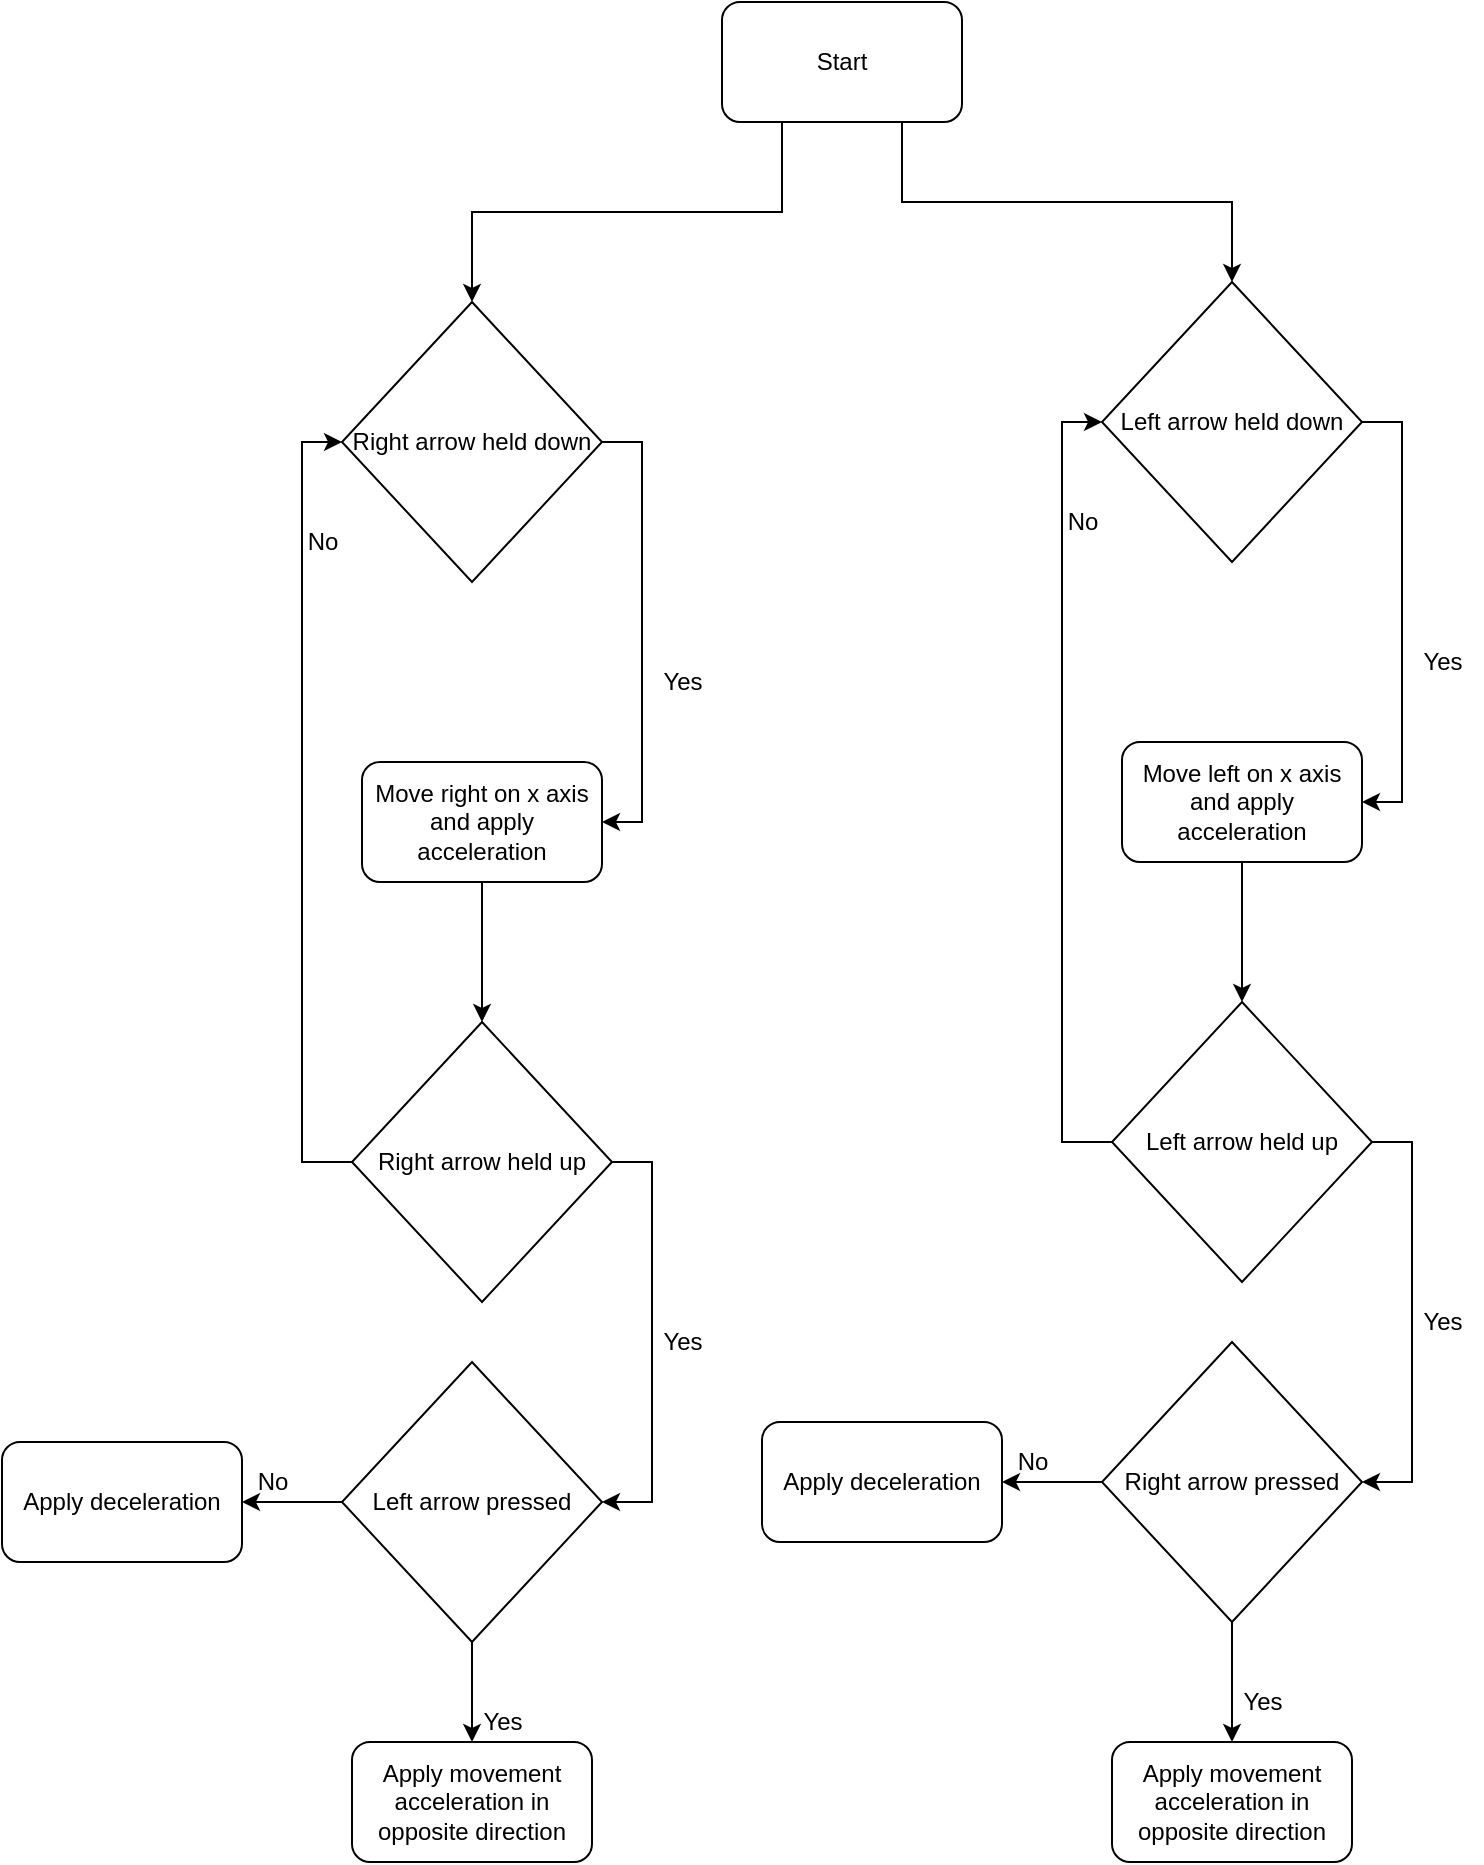 <mxfile version="15.9.4" type="device"><diagram id="ZU5BoqvrpzgU7EPrCufd" name="Page-1"><mxGraphModel dx="2523" dy="875" grid="1" gridSize="10" guides="1" tooltips="1" connect="1" arrows="1" fold="1" page="1" pageScale="1" pageWidth="850" pageHeight="1100" math="0" shadow="0"><root><mxCell id="0"/><mxCell id="1" parent="0"/><mxCell id="zW0SnGFFrHoXIFt8Te9p-75" style="edgeStyle=orthogonalEdgeStyle;rounded=0;orthogonalLoop=1;jettySize=auto;html=1;exitX=0.75;exitY=1;exitDx=0;exitDy=0;entryX=0.5;entryY=0;entryDx=0;entryDy=0;" edge="1" parent="1" source="zW0SnGFFrHoXIFt8Te9p-72" target="zW0SnGFFrHoXIFt8Te9p-73"><mxGeometry relative="1" as="geometry"/></mxCell><mxCell id="zW0SnGFFrHoXIFt8Te9p-137" style="edgeStyle=orthogonalEdgeStyle;rounded=0;orthogonalLoop=1;jettySize=auto;html=1;exitX=0.25;exitY=1;exitDx=0;exitDy=0;entryX=0.5;entryY=0;entryDx=0;entryDy=0;" edge="1" parent="1" source="zW0SnGFFrHoXIFt8Te9p-72" target="zW0SnGFFrHoXIFt8Te9p-121"><mxGeometry relative="1" as="geometry"/></mxCell><mxCell id="zW0SnGFFrHoXIFt8Te9p-72" value="Start" style="rounded=1;whiteSpace=wrap;html=1;" vertex="1" parent="1"><mxGeometry x="280" y="30" width="120" height="60" as="geometry"/></mxCell><mxCell id="zW0SnGFFrHoXIFt8Te9p-77" style="edgeStyle=orthogonalEdgeStyle;rounded=0;orthogonalLoop=1;jettySize=auto;html=1;exitX=1;exitY=0.5;exitDx=0;exitDy=0;entryX=1;entryY=0.5;entryDx=0;entryDy=0;" edge="1" parent="1" source="zW0SnGFFrHoXIFt8Te9p-73" target="zW0SnGFFrHoXIFt8Te9p-78"><mxGeometry relative="1" as="geometry"><mxPoint x="710" y="440" as="targetPoint"/></mxGeometry></mxCell><mxCell id="zW0SnGFFrHoXIFt8Te9p-73" value="Left arrow held down" style="rhombus;whiteSpace=wrap;html=1;" vertex="1" parent="1"><mxGeometry x="470" y="170" width="130" height="140" as="geometry"/></mxCell><mxCell id="zW0SnGFFrHoXIFt8Te9p-82" style="edgeStyle=orthogonalEdgeStyle;rounded=0;orthogonalLoop=1;jettySize=auto;html=1;exitX=0.5;exitY=1;exitDx=0;exitDy=0;entryX=0.5;entryY=0;entryDx=0;entryDy=0;" edge="1" parent="1" source="zW0SnGFFrHoXIFt8Te9p-78" target="zW0SnGFFrHoXIFt8Te9p-80"><mxGeometry relative="1" as="geometry"/></mxCell><mxCell id="zW0SnGFFrHoXIFt8Te9p-78" value="Move left on x axis and apply acceleration" style="rounded=1;whiteSpace=wrap;html=1;" vertex="1" parent="1"><mxGeometry x="480" y="400" width="120" height="60" as="geometry"/></mxCell><mxCell id="zW0SnGFFrHoXIFt8Te9p-89" style="edgeStyle=orthogonalEdgeStyle;rounded=0;orthogonalLoop=1;jettySize=auto;html=1;exitX=1;exitY=0.5;exitDx=0;exitDy=0;entryX=1;entryY=0.5;entryDx=0;entryDy=0;" edge="1" parent="1" source="zW0SnGFFrHoXIFt8Te9p-80" target="zW0SnGFFrHoXIFt8Te9p-88"><mxGeometry relative="1" as="geometry"/></mxCell><mxCell id="zW0SnGFFrHoXIFt8Te9p-100" style="edgeStyle=orthogonalEdgeStyle;rounded=0;orthogonalLoop=1;jettySize=auto;html=1;entryX=0;entryY=0.5;entryDx=0;entryDy=0;" edge="1" parent="1" source="zW0SnGFFrHoXIFt8Te9p-80" target="zW0SnGFFrHoXIFt8Te9p-73"><mxGeometry relative="1" as="geometry"><Array as="points"><mxPoint x="450" y="600"/><mxPoint x="450" y="240"/></Array></mxGeometry></mxCell><mxCell id="zW0SnGFFrHoXIFt8Te9p-80" value="Left arrow held up" style="rhombus;whiteSpace=wrap;html=1;" vertex="1" parent="1"><mxGeometry x="475" y="530" width="130" height="140" as="geometry"/></mxCell><mxCell id="zW0SnGFFrHoXIFt8Te9p-84" value="Yes" style="text;html=1;align=center;verticalAlign=middle;resizable=0;points=[];autosize=1;strokeColor=none;fillColor=none;" vertex="1" parent="1"><mxGeometry x="620" y="350" width="40" height="20" as="geometry"/></mxCell><mxCell id="zW0SnGFFrHoXIFt8Te9p-95" style="edgeStyle=orthogonalEdgeStyle;rounded=0;orthogonalLoop=1;jettySize=auto;html=1;exitX=0.5;exitY=1;exitDx=0;exitDy=0;entryX=0.5;entryY=0;entryDx=0;entryDy=0;" edge="1" parent="1" source="zW0SnGFFrHoXIFt8Te9p-88" target="zW0SnGFFrHoXIFt8Te9p-94"><mxGeometry relative="1" as="geometry"/></mxCell><mxCell id="zW0SnGFFrHoXIFt8Te9p-99" style="edgeStyle=orthogonalEdgeStyle;rounded=0;orthogonalLoop=1;jettySize=auto;html=1;exitX=0;exitY=0.5;exitDx=0;exitDy=0;entryX=1;entryY=0.5;entryDx=0;entryDy=0;" edge="1" parent="1" source="zW0SnGFFrHoXIFt8Te9p-88" target="zW0SnGFFrHoXIFt8Te9p-98"><mxGeometry relative="1" as="geometry"/></mxCell><mxCell id="zW0SnGFFrHoXIFt8Te9p-88" value="Right arrow pressed" style="rhombus;whiteSpace=wrap;html=1;" vertex="1" parent="1"><mxGeometry x="470" y="700" width="130" height="140" as="geometry"/></mxCell><mxCell id="zW0SnGFFrHoXIFt8Te9p-90" value="Yes" style="text;html=1;align=center;verticalAlign=middle;resizable=0;points=[];autosize=1;strokeColor=none;fillColor=none;" vertex="1" parent="1"><mxGeometry x="620" y="680" width="40" height="20" as="geometry"/></mxCell><mxCell id="zW0SnGFFrHoXIFt8Te9p-94" value="Apply movement acceleration in opposite direction" style="rounded=1;whiteSpace=wrap;html=1;" vertex="1" parent="1"><mxGeometry x="475" y="900" width="120" height="60" as="geometry"/></mxCell><mxCell id="zW0SnGFFrHoXIFt8Te9p-96" value="Yes" style="text;html=1;align=center;verticalAlign=middle;resizable=0;points=[];autosize=1;strokeColor=none;fillColor=none;" vertex="1" parent="1"><mxGeometry x="530" y="870" width="40" height="20" as="geometry"/></mxCell><mxCell id="zW0SnGFFrHoXIFt8Te9p-98" value="Apply deceleration" style="rounded=1;whiteSpace=wrap;html=1;" vertex="1" parent="1"><mxGeometry x="300" y="740" width="120" height="60" as="geometry"/></mxCell><mxCell id="zW0SnGFFrHoXIFt8Te9p-101" value="No" style="text;html=1;align=center;verticalAlign=middle;resizable=0;points=[];autosize=1;strokeColor=none;fillColor=none;" vertex="1" parent="1"><mxGeometry x="445" y="280" width="30" height="20" as="geometry"/></mxCell><mxCell id="zW0SnGFFrHoXIFt8Te9p-102" value="No" style="text;html=1;align=center;verticalAlign=middle;resizable=0;points=[];autosize=1;strokeColor=none;fillColor=none;" vertex="1" parent="1"><mxGeometry x="420" y="750" width="30" height="20" as="geometry"/></mxCell><mxCell id="zW0SnGFFrHoXIFt8Te9p-120" style="edgeStyle=orthogonalEdgeStyle;rounded=0;orthogonalLoop=1;jettySize=auto;html=1;exitX=1;exitY=0.5;exitDx=0;exitDy=0;entryX=1;entryY=0.5;entryDx=0;entryDy=0;" edge="1" parent="1" source="zW0SnGFFrHoXIFt8Te9p-121" target="zW0SnGFFrHoXIFt8Te9p-123"><mxGeometry relative="1" as="geometry"><mxPoint x="330" y="450" as="targetPoint"/></mxGeometry></mxCell><mxCell id="zW0SnGFFrHoXIFt8Te9p-121" value="Right arrow held down" style="rhombus;whiteSpace=wrap;html=1;" vertex="1" parent="1"><mxGeometry x="90" y="180" width="130" height="140" as="geometry"/></mxCell><mxCell id="zW0SnGFFrHoXIFt8Te9p-122" style="edgeStyle=orthogonalEdgeStyle;rounded=0;orthogonalLoop=1;jettySize=auto;html=1;exitX=0.5;exitY=1;exitDx=0;exitDy=0;entryX=0.5;entryY=0;entryDx=0;entryDy=0;" edge="1" parent="1" source="zW0SnGFFrHoXIFt8Te9p-123" target="zW0SnGFFrHoXIFt8Te9p-126"><mxGeometry relative="1" as="geometry"/></mxCell><mxCell id="zW0SnGFFrHoXIFt8Te9p-123" value="Move right on x axis and apply acceleration" style="rounded=1;whiteSpace=wrap;html=1;" vertex="1" parent="1"><mxGeometry x="100" y="410" width="120" height="60" as="geometry"/></mxCell><mxCell id="zW0SnGFFrHoXIFt8Te9p-124" style="edgeStyle=orthogonalEdgeStyle;rounded=0;orthogonalLoop=1;jettySize=auto;html=1;exitX=1;exitY=0.5;exitDx=0;exitDy=0;entryX=1;entryY=0.5;entryDx=0;entryDy=0;" edge="1" parent="1" source="zW0SnGFFrHoXIFt8Te9p-126" target="zW0SnGFFrHoXIFt8Te9p-130"><mxGeometry relative="1" as="geometry"/></mxCell><mxCell id="zW0SnGFFrHoXIFt8Te9p-125" style="edgeStyle=orthogonalEdgeStyle;rounded=0;orthogonalLoop=1;jettySize=auto;html=1;entryX=0;entryY=0.5;entryDx=0;entryDy=0;" edge="1" parent="1" source="zW0SnGFFrHoXIFt8Te9p-126" target="zW0SnGFFrHoXIFt8Te9p-121"><mxGeometry relative="1" as="geometry"><Array as="points"><mxPoint x="70" y="610"/><mxPoint x="70" y="250"/></Array></mxGeometry></mxCell><mxCell id="zW0SnGFFrHoXIFt8Te9p-126" value="Right arrow held up" style="rhombus;whiteSpace=wrap;html=1;" vertex="1" parent="1"><mxGeometry x="95" y="540" width="130" height="140" as="geometry"/></mxCell><mxCell id="zW0SnGFFrHoXIFt8Te9p-127" value="Yes" style="text;html=1;align=center;verticalAlign=middle;resizable=0;points=[];autosize=1;strokeColor=none;fillColor=none;" vertex="1" parent="1"><mxGeometry x="240" y="360" width="40" height="20" as="geometry"/></mxCell><mxCell id="zW0SnGFFrHoXIFt8Te9p-128" style="edgeStyle=orthogonalEdgeStyle;rounded=0;orthogonalLoop=1;jettySize=auto;html=1;exitX=0.5;exitY=1;exitDx=0;exitDy=0;entryX=0.5;entryY=0;entryDx=0;entryDy=0;" edge="1" parent="1" source="zW0SnGFFrHoXIFt8Te9p-130" target="zW0SnGFFrHoXIFt8Te9p-132"><mxGeometry relative="1" as="geometry"/></mxCell><mxCell id="zW0SnGFFrHoXIFt8Te9p-129" style="edgeStyle=orthogonalEdgeStyle;rounded=0;orthogonalLoop=1;jettySize=auto;html=1;exitX=0;exitY=0.5;exitDx=0;exitDy=0;entryX=1;entryY=0.5;entryDx=0;entryDy=0;" edge="1" parent="1" source="zW0SnGFFrHoXIFt8Te9p-130" target="zW0SnGFFrHoXIFt8Te9p-134"><mxGeometry relative="1" as="geometry"/></mxCell><mxCell id="zW0SnGFFrHoXIFt8Te9p-130" value="Left arrow pressed" style="rhombus;whiteSpace=wrap;html=1;" vertex="1" parent="1"><mxGeometry x="90" y="710" width="130" height="140" as="geometry"/></mxCell><mxCell id="zW0SnGFFrHoXIFt8Te9p-131" value="Yes" style="text;html=1;align=center;verticalAlign=middle;resizable=0;points=[];autosize=1;strokeColor=none;fillColor=none;" vertex="1" parent="1"><mxGeometry x="240" y="690" width="40" height="20" as="geometry"/></mxCell><mxCell id="zW0SnGFFrHoXIFt8Te9p-132" value="Apply movement acceleration in opposite direction" style="rounded=1;whiteSpace=wrap;html=1;" vertex="1" parent="1"><mxGeometry x="95" y="900" width="120" height="60" as="geometry"/></mxCell><mxCell id="zW0SnGFFrHoXIFt8Te9p-133" value="Yes" style="text;html=1;align=center;verticalAlign=middle;resizable=0;points=[];autosize=1;strokeColor=none;fillColor=none;" vertex="1" parent="1"><mxGeometry x="150" y="880" width="40" height="20" as="geometry"/></mxCell><mxCell id="zW0SnGFFrHoXIFt8Te9p-134" value="Apply deceleration" style="rounded=1;whiteSpace=wrap;html=1;" vertex="1" parent="1"><mxGeometry x="-80" y="750" width="120" height="60" as="geometry"/></mxCell><mxCell id="zW0SnGFFrHoXIFt8Te9p-135" value="No" style="text;html=1;align=center;verticalAlign=middle;resizable=0;points=[];autosize=1;strokeColor=none;fillColor=none;" vertex="1" parent="1"><mxGeometry x="65" y="290" width="30" height="20" as="geometry"/></mxCell><mxCell id="zW0SnGFFrHoXIFt8Te9p-136" value="No" style="text;html=1;align=center;verticalAlign=middle;resizable=0;points=[];autosize=1;strokeColor=none;fillColor=none;" vertex="1" parent="1"><mxGeometry x="40" y="760" width="30" height="20" as="geometry"/></mxCell></root></mxGraphModel></diagram></mxfile>